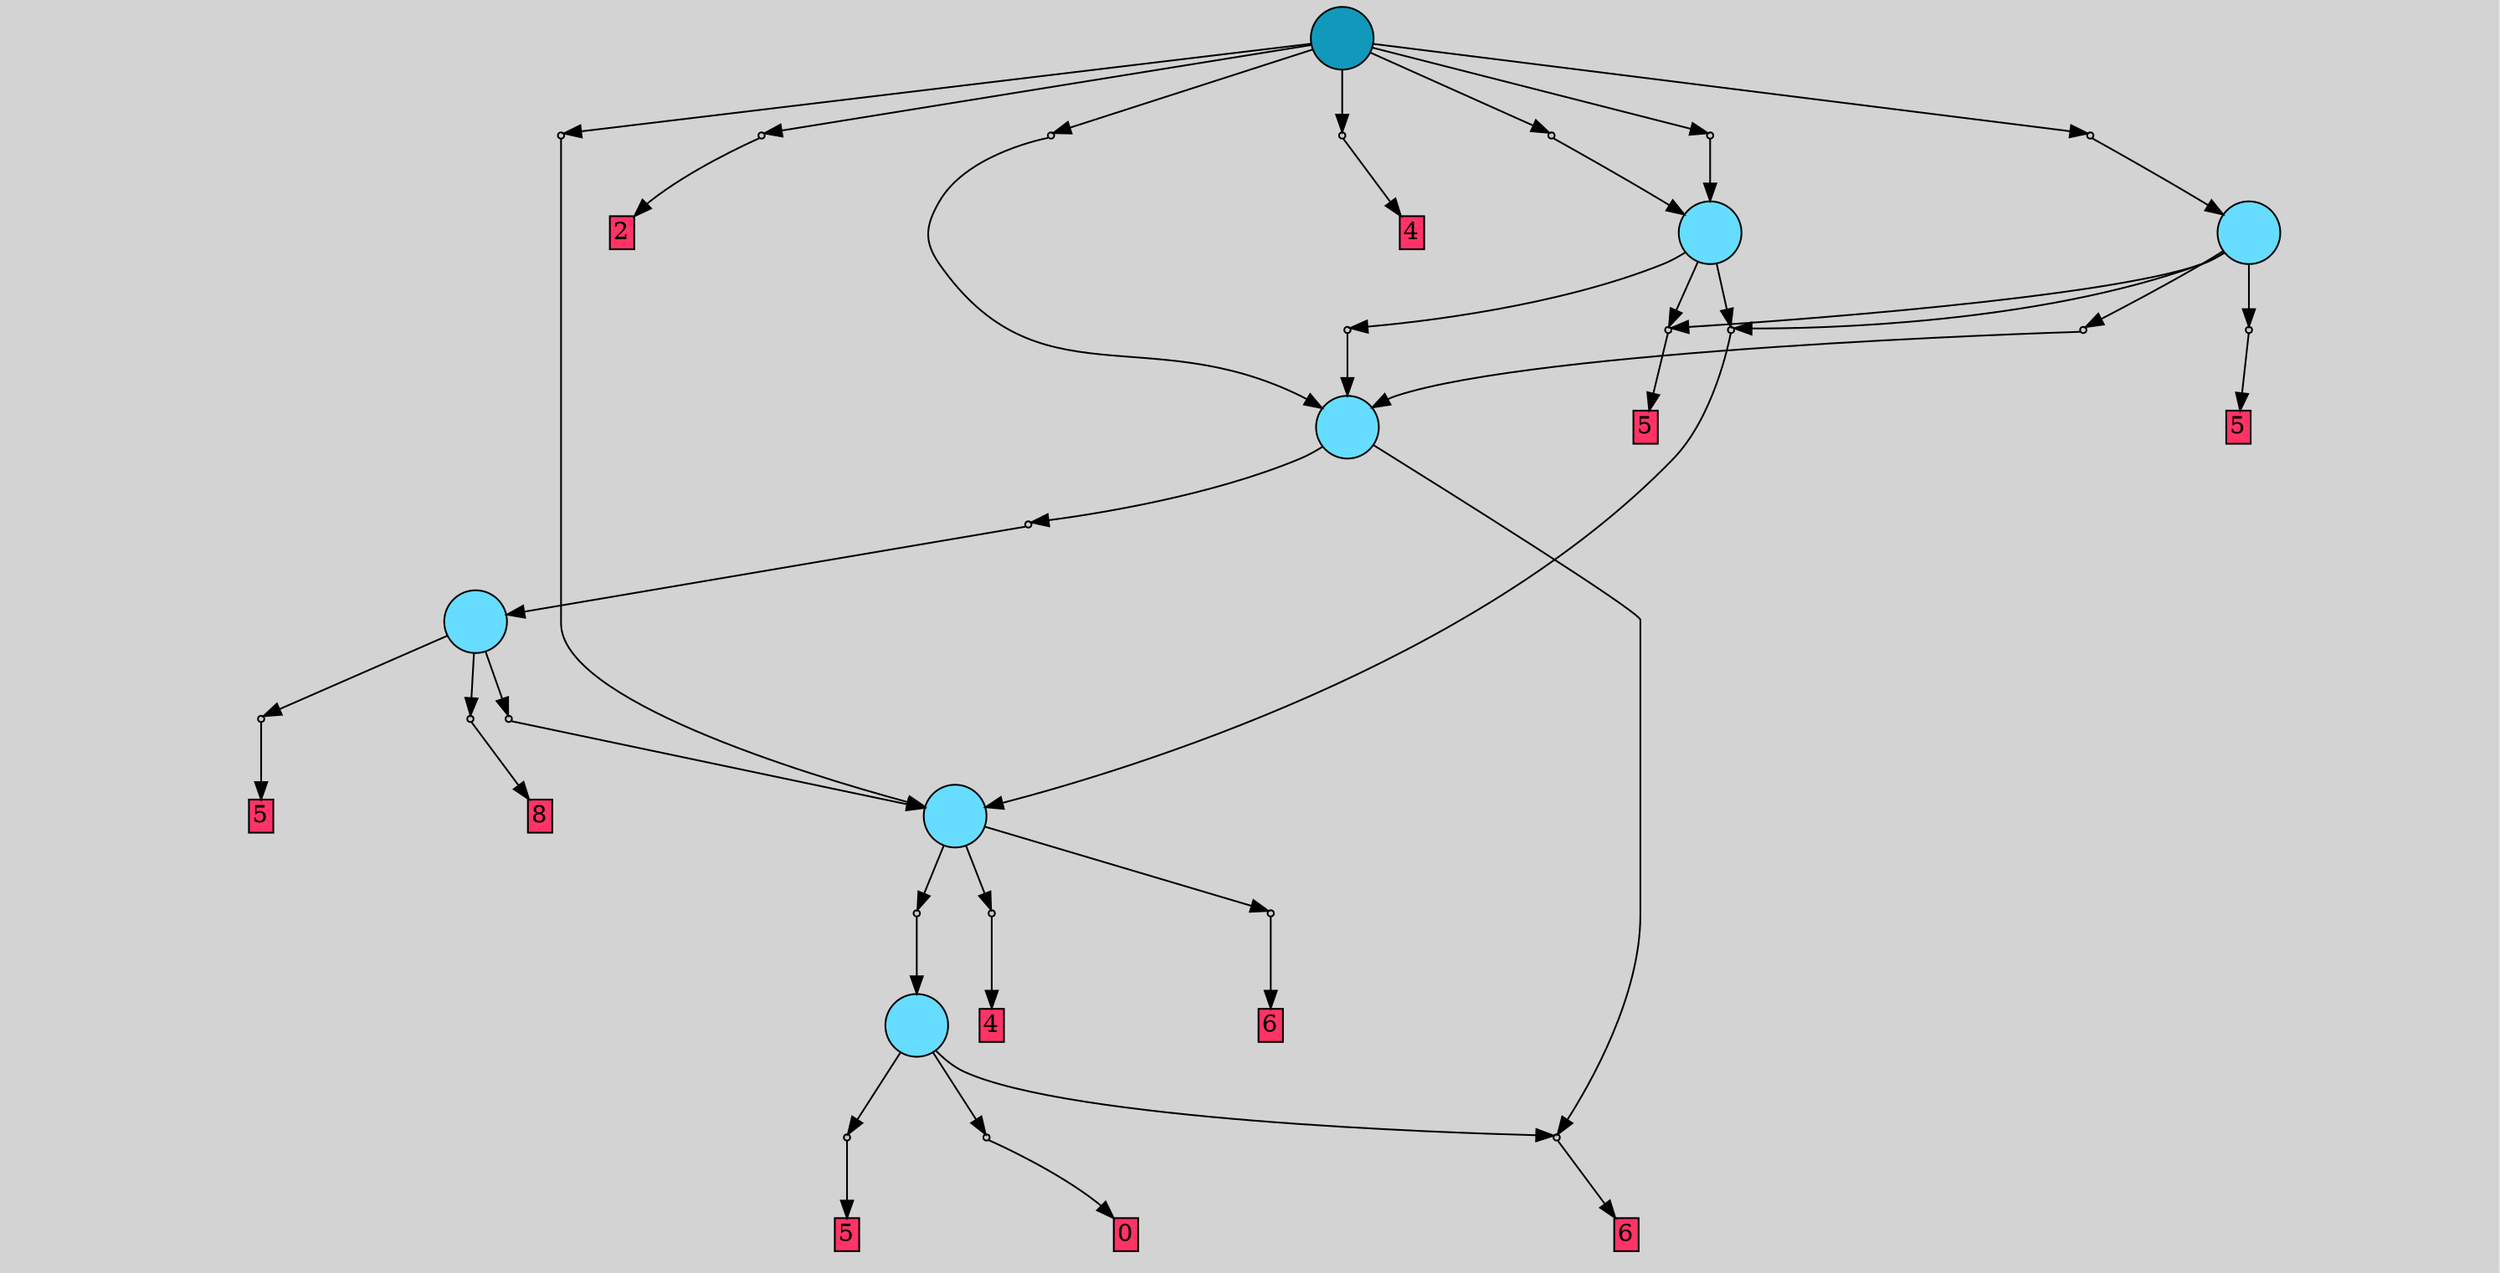 // File exported with GEGELATI v1.3.1
// On the 2024-04-12 16:05:00
// With the File::TPGGraphDotExporter
digraph{
	graph[pad = "0.212, 0.055" bgcolor = lightgray]
	node[shape=circle style = filled label = ""]
		T0 [fillcolor="#66ddff"]
		T1 [fillcolor="#66ddff"]
		T2 [fillcolor="#66ddff"]
		T3 [fillcolor="#66ddff"]
		T4 [fillcolor="#66ddff"]
		T5 [fillcolor="#66ddff"]
		T6 [fillcolor="#1199bb"]
		P0 [fillcolor="#cccccc" shape=point] //
		I0 [shape=box style=invis label=""]
		P0 -> I0[style=invis]
		A0 [fillcolor="#ff3366" shape=box margin=0.03 width=0 height=0 label="5"]
		T0 -> P0 -> A0
		P1 [fillcolor="#cccccc" shape=point] //
		I1 [shape=box style=invis label="3|0&1|7#1|5&#92;n"]
		P1 -> I1[style=invis]
		A1 [fillcolor="#ff3366" shape=box margin=0.03 width=0 height=0 label="6"]
		T0 -> P1 -> A1
		P2 [fillcolor="#cccccc" shape=point] //
		I2 [shape=box style=invis label="4|0&1|3#2|3&#92;n"]
		P2 -> I2[style=invis]
		A2 [fillcolor="#ff3366" shape=box margin=0.03 width=0 height=0 label="0"]
		T0 -> P2 -> A2
		P3 [fillcolor="#cccccc" shape=point] //
		I3 [shape=box style=invis label="3|3&1|6#3|1&#92;n3|6&4|1#0|4&#92;n2|0&0|3#0|6&#92;n"]
		P3 -> I3[style=invis]
		T1 -> P3 -> T0
		P4 [fillcolor="#cccccc" shape=point] //
		I4 [shape=box style=invis label="8|0&3|2#1|6&#92;n"]
		P4 -> I4[style=invis]
		A3 [fillcolor="#ff3366" shape=box margin=0.03 width=0 height=0 label="4"]
		T1 -> P4 -> A3
		P5 [fillcolor="#cccccc" shape=point] //
		I5 [shape=box style=invis label="3|0&4|7#1|5&#92;n"]
		P5 -> I5[style=invis]
		A4 [fillcolor="#ff3366" shape=box margin=0.03 width=0 height=0 label="6"]
		T1 -> P5 -> A4
		P6 [fillcolor="#cccccc" shape=point] //
		I6 [shape=box style=invis label="1|0&4|1#3|7&#92;n"]
		P6 -> I6[style=invis]
		T2 -> P6 -> T1
		P7 [fillcolor="#cccccc" shape=point] //
		I7 [shape=box style=invis label="2|0&1|2#3|5&#92;n"]
		P7 -> I7[style=invis]
		A5 [fillcolor="#ff3366" shape=box margin=0.03 width=0 height=0 label="5"]
		T2 -> P7 -> A5
		P8 [fillcolor="#cccccc" shape=point] //
		I8 [shape=box style=invis label="8|0&3|1#2|4&#92;n"]
		P8 -> I8[style=invis]
		A6 [fillcolor="#ff3366" shape=box margin=0.03 width=0 height=0 label="8"]
		T2 -> P8 -> A6
		T3 -> P1
		P9 [fillcolor="#cccccc" shape=point] //
		I9 [shape=box style=invis label="2|0&1|2#3|5&#92;n"]
		P9 -> I9[style=invis]
		T3 -> P9 -> T2
		P10 [fillcolor="#cccccc" shape=point] //
		I10 [shape=box style=invis label="1|0&4|1#3|7&#92;n"]
		P10 -> I10[style=invis]
		T4 -> P10 -> T1
		P11 [fillcolor="#cccccc" shape=point] //
		I11 [shape=box style=invis label="2|0&1|2#3|5&#92;n"]
		P11 -> I11[style=invis]
		A7 [fillcolor="#ff3366" shape=box margin=0.03 width=0 height=0 label="5"]
		T4 -> P11 -> A7
		P12 [fillcolor="#cccccc" shape=point] //
		I12 [shape=box style=invis label="2|0&3|1#2|4&#92;n"]
		P12 -> I12[style=invis]
		T4 -> P12 -> T3
		T5 -> P10
		P13 [fillcolor="#cccccc" shape=point] //
		I13 [shape=box style=invis label="2|0&1|7#3|6&#92;n"]
		P13 -> I13[style=invis]
		T5 -> P13 -> T3
		T5 -> P11
		P14 [fillcolor="#cccccc" shape=point] //
		I14 [shape=box style=invis label="3|0&1|2#3|5&#92;n"]
		P14 -> I14[style=invis]
		A8 [fillcolor="#ff3366" shape=box margin=0.03 width=0 height=0 label="5"]
		T5 -> P14 -> A8
		P15 [fillcolor="#cccccc" shape=point] //
		I15 [shape=box style=invis label="1|0&4|0#3|3&#92;n"]
		P15 -> I15[style=invis]
		T6 -> P15 -> T1
		P16 [fillcolor="#cccccc" shape=point] //
		I16 [shape=box style=invis label="8|0&3|2#1|6&#92;n"]
		P16 -> I16[style=invis]
		A9 [fillcolor="#ff3366" shape=box margin=0.03 width=0 height=0 label="2"]
		T6 -> P16 -> A9
		P17 [fillcolor="#cccccc" shape=point] //
		I17 [shape=box style=invis label="8|0&1|4#1|0&#92;n"]
		P17 -> I17[style=invis]
		T6 -> P17 -> T4
		P18 [fillcolor="#cccccc" shape=point] //
		I18 [shape=box style=invis label="2|0&1|7#3|6&#92;n"]
		P18 -> I18[style=invis]
		T6 -> P18 -> T3
		P19 [fillcolor="#cccccc" shape=point] //
		I19 [shape=box style=invis label="1|0&3|0#3|3&#92;n"]
		P19 -> I19[style=invis]
		A10 [fillcolor="#ff3366" shape=box margin=0.03 width=0 height=0 label="4"]
		T6 -> P19 -> A10
		P20 [fillcolor="#cccccc" shape=point] //
		I20 [shape=box style=invis label="8|0&2|0#1|2&#92;n"]
		P20 -> I20[style=invis]
		T6 -> P20 -> T5
		P21 [fillcolor="#cccccc" shape=point] //
		I21 [shape=box style=invis label="2|0&2|4#4|7&#92;n"]
		P21 -> I21[style=invis]
		T6 -> P21 -> T4
		{ rank= same T6 }
}
